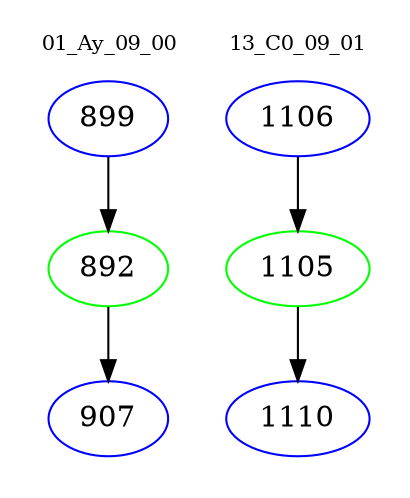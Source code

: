 digraph{
subgraph cluster_0 {
color = white
label = "01_Ay_09_00";
fontsize=10;
T0_899 [label="899", color="blue"]
T0_899 -> T0_892 [color="black"]
T0_892 [label="892", color="green"]
T0_892 -> T0_907 [color="black"]
T0_907 [label="907", color="blue"]
}
subgraph cluster_1 {
color = white
label = "13_C0_09_01";
fontsize=10;
T1_1106 [label="1106", color="blue"]
T1_1106 -> T1_1105 [color="black"]
T1_1105 [label="1105", color="green"]
T1_1105 -> T1_1110 [color="black"]
T1_1110 [label="1110", color="blue"]
}
}
